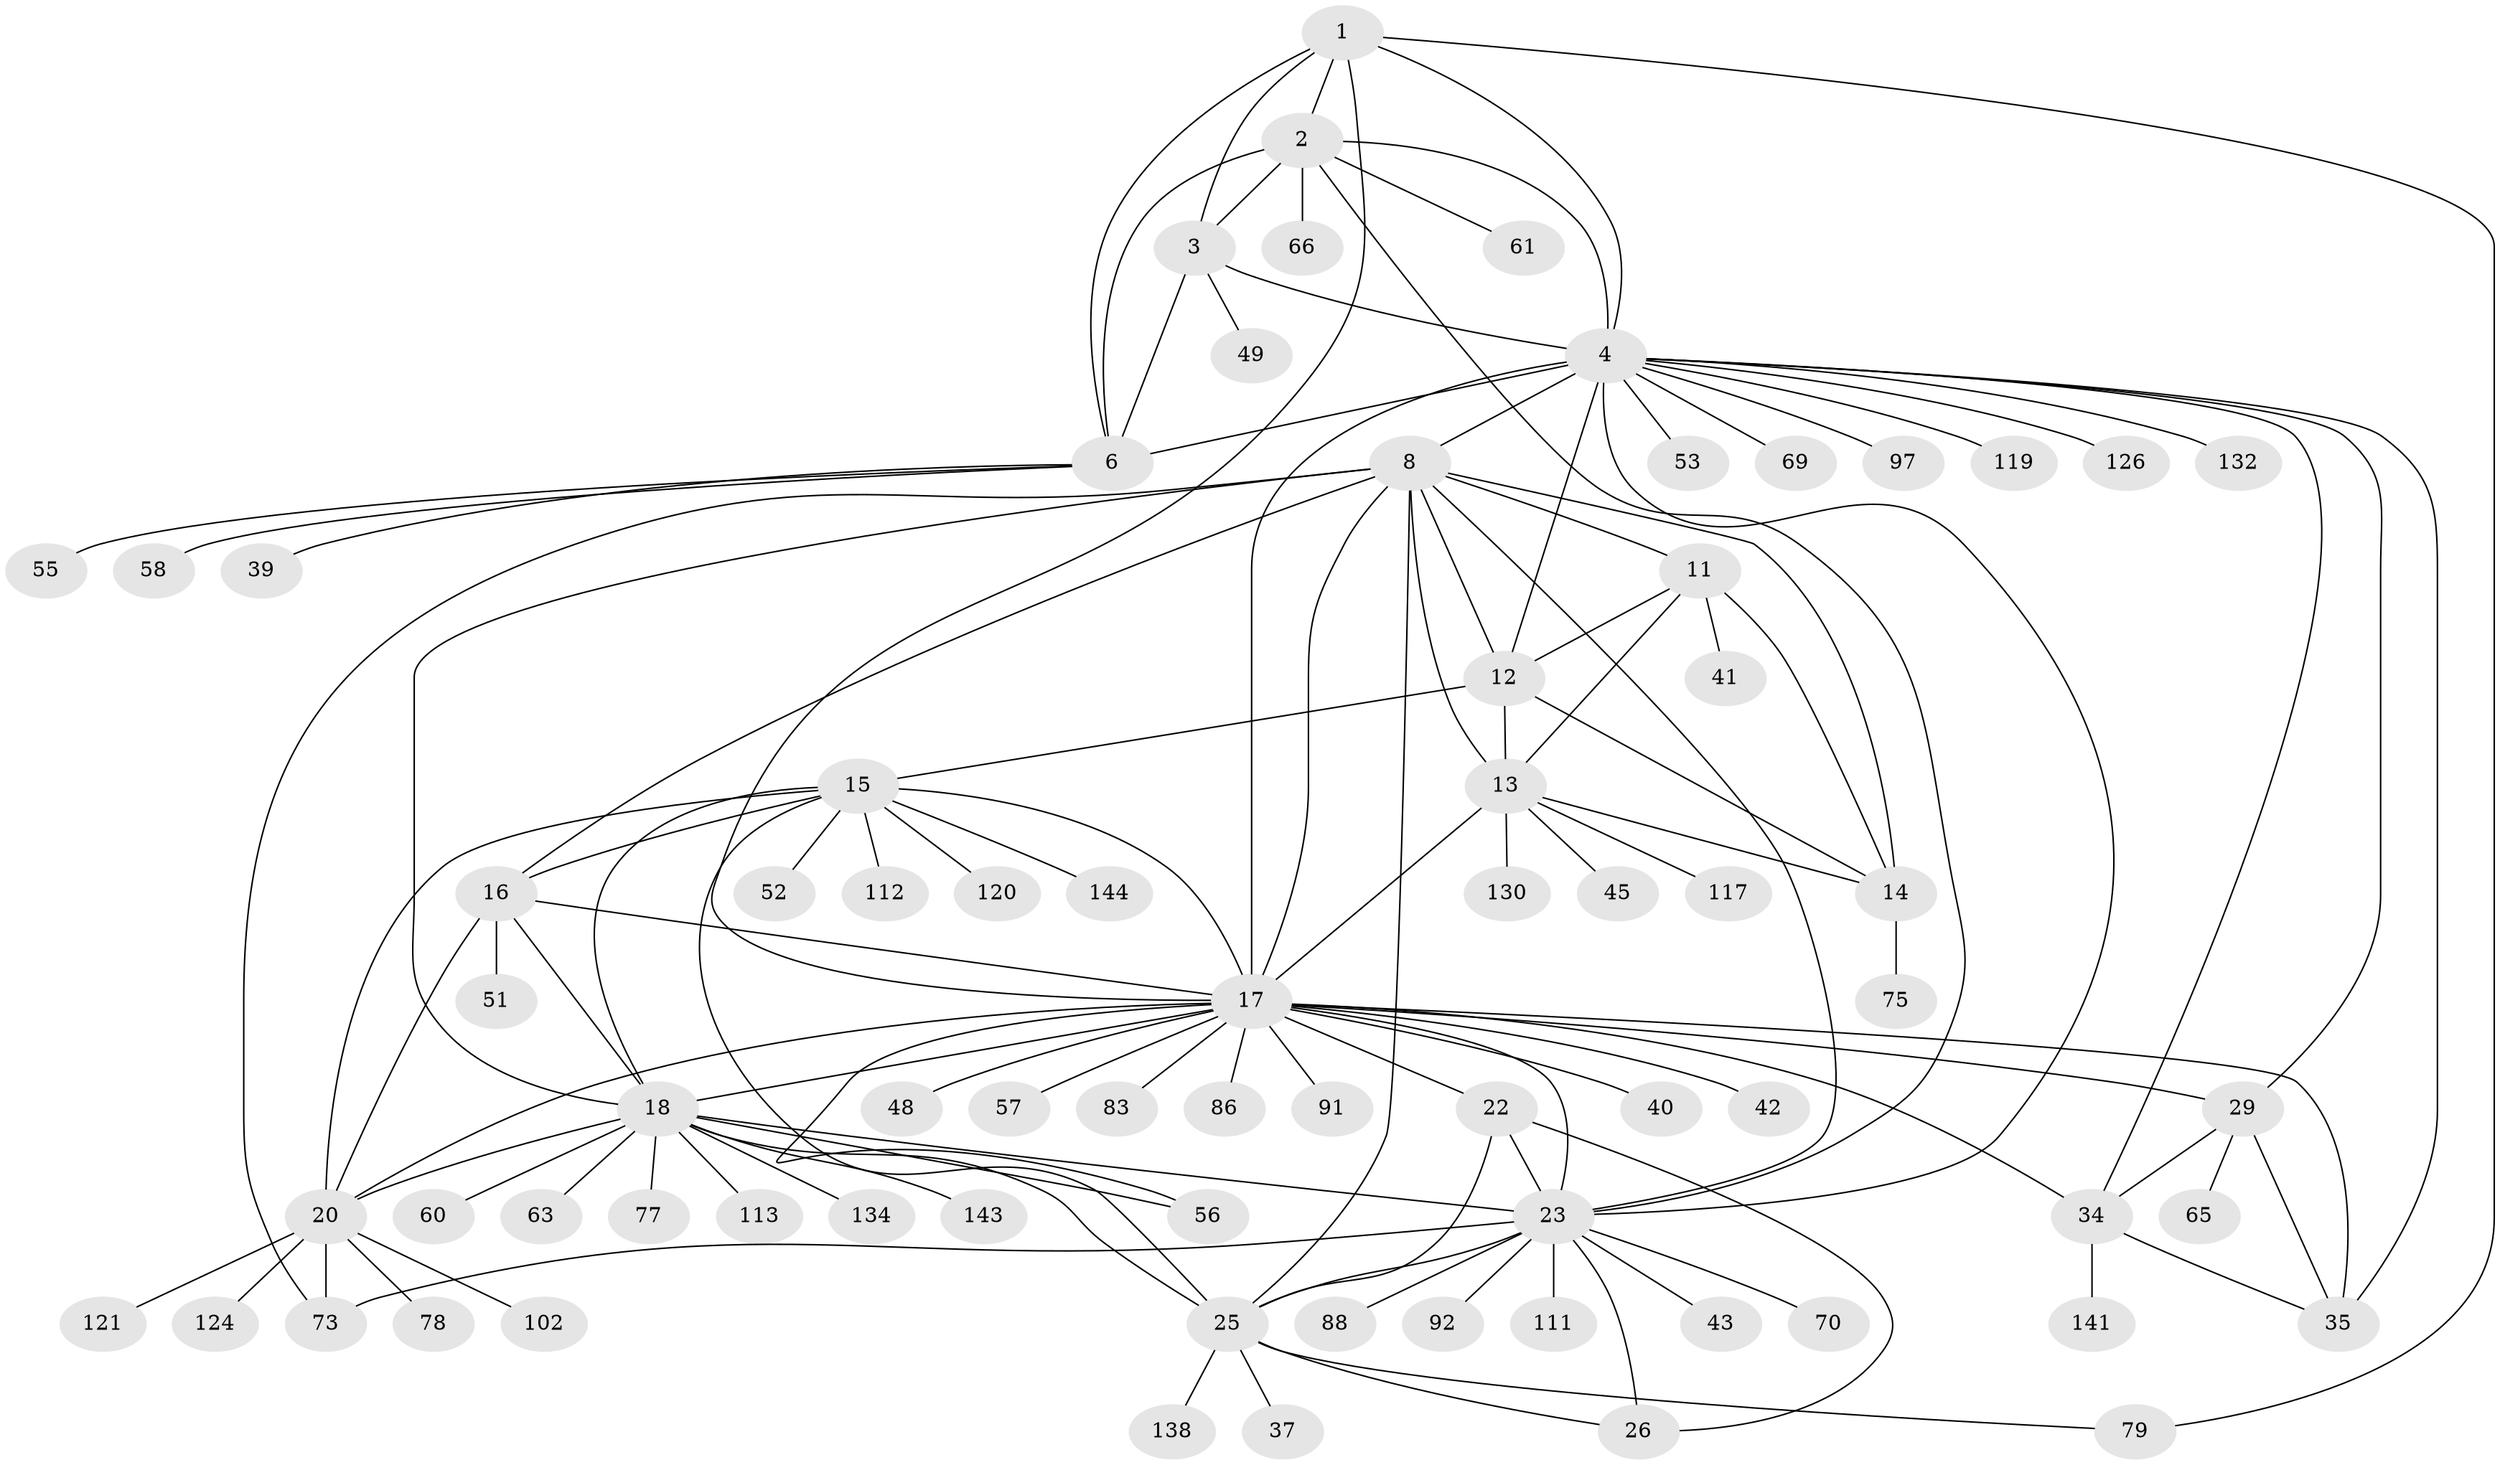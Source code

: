 // original degree distribution, {8: 0.07534246575342465, 13: 0.00684931506849315, 10: 0.06164383561643835, 7: 0.02054794520547945, 11: 0.02054794520547945, 9: 0.0136986301369863, 12: 0.0136986301369863, 17: 0.00684931506849315, 15: 0.00684931506849315, 6: 0.0136986301369863, 1: 0.5821917808219178, 2: 0.13013698630136986, 5: 0.0136986301369863, 3: 0.0273972602739726, 4: 0.00684931506849315}
// Generated by graph-tools (version 1.1) at 2025/16/03/09/25 04:16:01]
// undirected, 73 vertices, 118 edges
graph export_dot {
graph [start="1"]
  node [color=gray90,style=filled];
  1;
  2 [super="+99+109+74+72"];
  3 [super="+50"];
  4 [super="+32+5"];
  6 [super="+7+98"];
  8 [super="+106+10+9"];
  11;
  12;
  13;
  14 [super="+142+82+67"];
  15 [super="+46"];
  16 [super="+44+21+89"];
  17 [super="+95+100+19"];
  18 [super="+36"];
  20 [super="+87"];
  22 [super="+38"];
  23 [super="+27+24"];
  25 [super="+80"];
  26 [super="+81+140+118+137+59"];
  29 [super="+104+110+84"];
  34 [super="+76"];
  35;
  37;
  39;
  40;
  41;
  42;
  43;
  45 [super="+54"];
  48;
  49 [super="+103"];
  51;
  52;
  53;
  55;
  56;
  57;
  58;
  60;
  61 [super="+71"];
  63;
  65;
  66;
  69;
  70;
  73;
  75;
  77;
  78;
  79 [super="+101"];
  83;
  86;
  88 [super="+128"];
  91;
  92;
  97;
  102;
  111;
  112;
  113;
  117;
  119;
  120;
  121;
  124;
  126 [super="+139+127"];
  130;
  132;
  134;
  138;
  141;
  143;
  144;
  1 -- 2;
  1 -- 3;
  1 -- 4 [weight=2];
  1 -- 6 [weight=2];
  1 -- 17;
  1 -- 79;
  2 -- 3;
  2 -- 4 [weight=2];
  2 -- 6 [weight=2];
  2 -- 61;
  2 -- 66;
  2 -- 23;
  3 -- 4 [weight=2];
  3 -- 6 [weight=2];
  3 -- 49;
  4 -- 6 [weight=4];
  4 -- 53;
  4 -- 97;
  4 -- 132;
  4 -- 34;
  4 -- 35;
  4 -- 69;
  4 -- 119;
  4 -- 126;
  4 -- 29;
  4 -- 12;
  4 -- 17 [weight=3];
  4 -- 8;
  4 -- 23;
  6 -- 39;
  6 -- 55;
  6 -- 58;
  8 -- 11 [weight=3];
  8 -- 12 [weight=3];
  8 -- 13 [weight=3];
  8 -- 14 [weight=3];
  8 -- 25;
  8 -- 17 [weight=2];
  8 -- 73;
  8 -- 18;
  8 -- 16;
  8 -- 23;
  11 -- 12;
  11 -- 13;
  11 -- 14;
  11 -- 41;
  12 -- 13;
  12 -- 14;
  12 -- 15;
  13 -- 14;
  13 -- 45;
  13 -- 117;
  13 -- 130;
  13 -- 17;
  14 -- 75;
  15 -- 16 [weight=2];
  15 -- 17 [weight=2];
  15 -- 18;
  15 -- 20;
  15 -- 52;
  15 -- 112;
  15 -- 120;
  15 -- 144;
  15 -- 25;
  16 -- 17 [weight=4];
  16 -- 18 [weight=2];
  16 -- 20 [weight=2];
  16 -- 51;
  17 -- 18 [weight=2];
  17 -- 20 [weight=2];
  17 -- 42;
  17 -- 83;
  17 -- 86;
  17 -- 91;
  17 -- 29 [weight=3];
  17 -- 34 [weight=3];
  17 -- 35 [weight=3];
  17 -- 40;
  17 -- 48;
  17 -- 56;
  17 -- 57;
  17 -- 23;
  17 -- 22;
  18 -- 20;
  18 -- 56;
  18 -- 60;
  18 -- 63;
  18 -- 77;
  18 -- 113;
  18 -- 134;
  18 -- 143;
  18 -- 25;
  18 -- 23;
  20 -- 78;
  20 -- 102;
  20 -- 121;
  20 -- 124;
  20 -- 73;
  22 -- 23 [weight=4];
  22 -- 25;
  22 -- 26;
  23 -- 25 [weight=4];
  23 -- 26 [weight=4];
  23 -- 70;
  23 -- 92;
  23 -- 88;
  23 -- 111;
  23 -- 73;
  23 -- 43;
  25 -- 26;
  25 -- 37;
  25 -- 138;
  25 -- 79;
  29 -- 34;
  29 -- 35;
  29 -- 65;
  34 -- 35;
  34 -- 141;
}
